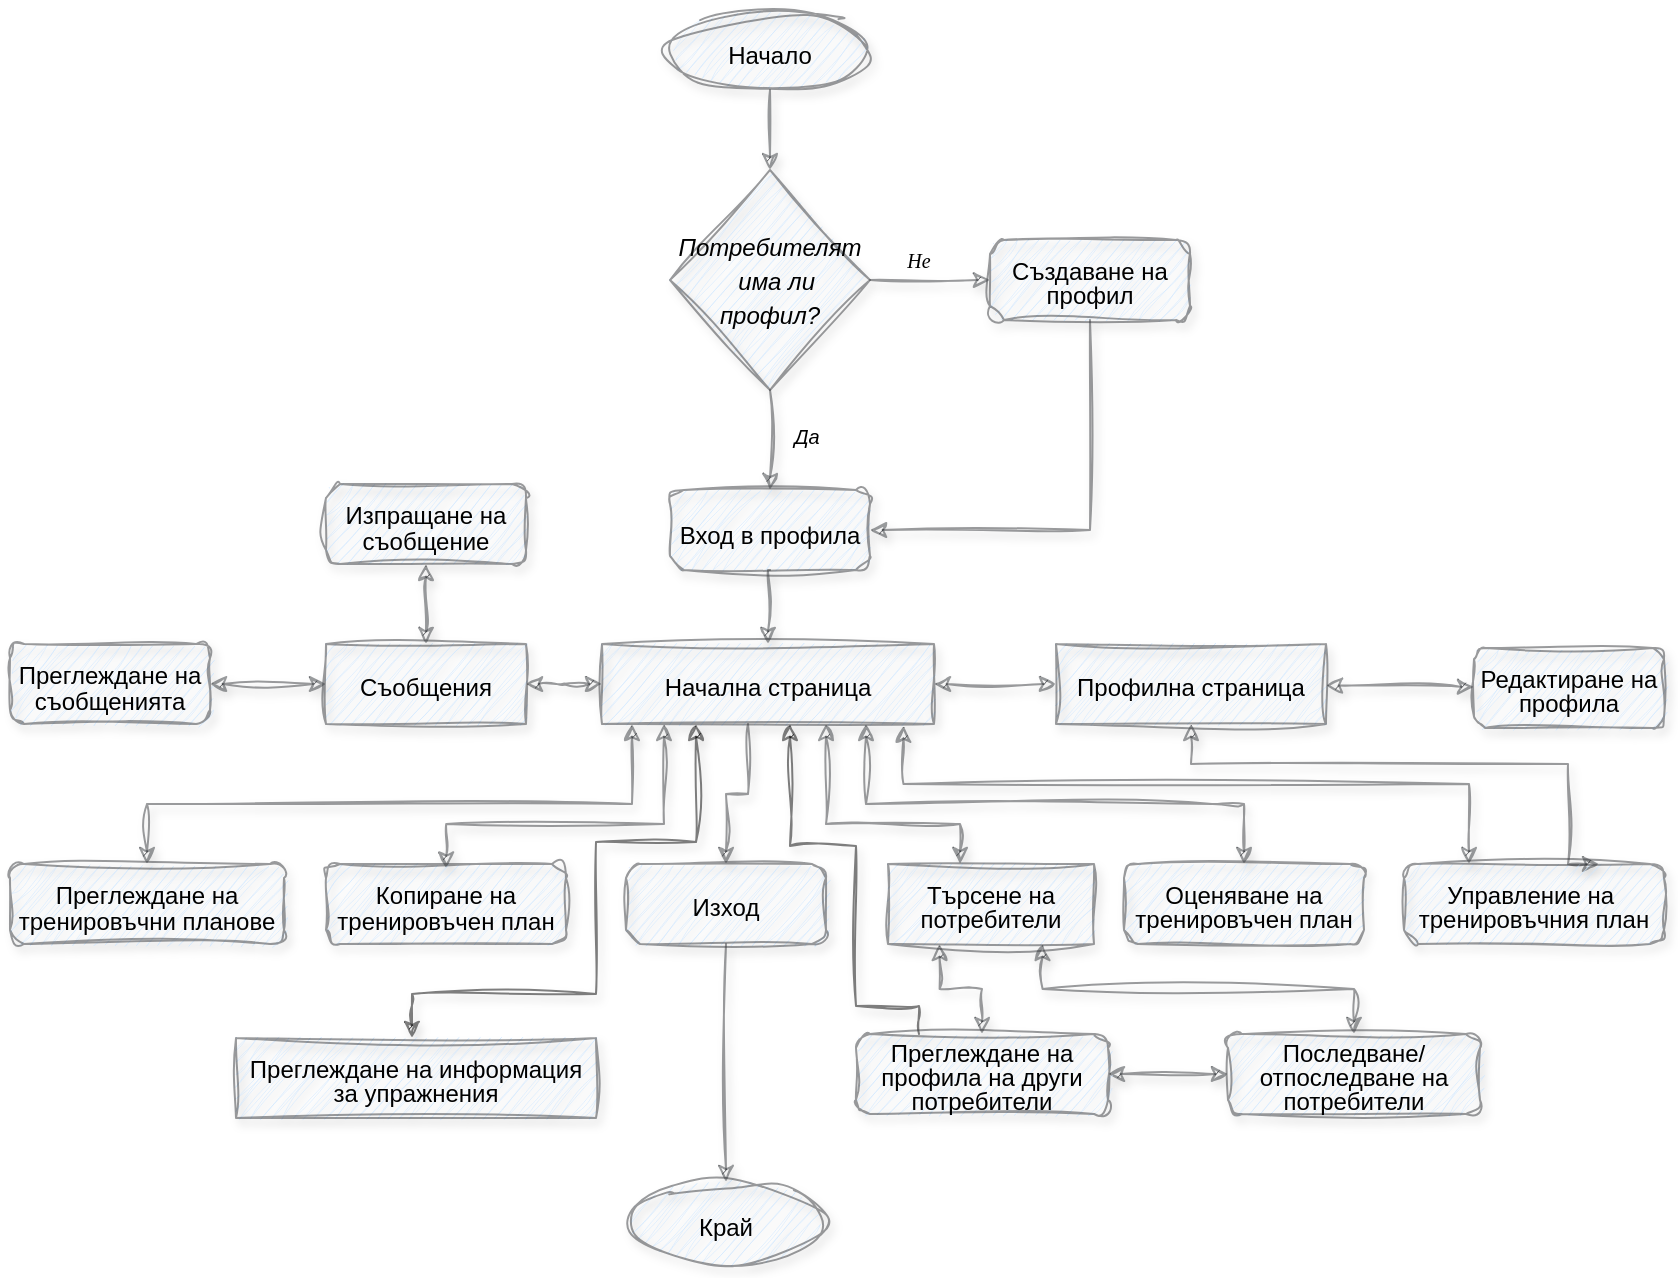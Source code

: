 <mxfile version="21.5.0" type="github">
  <diagram id="C5RBs43oDa-KdzZeNtuy" name="Page-1">
    <mxGraphModel dx="1000" dy="498" grid="0" gridSize="10" guides="1" tooltips="1" connect="1" arrows="1" fold="1" page="1" pageScale="1" pageWidth="827" pageHeight="1169" math="0" shadow="0">
      <root>
        <mxCell id="WIyWlLk6GJQsqaUBKTNV-0" />
        <mxCell id="WIyWlLk6GJQsqaUBKTNV-1" parent="WIyWlLk6GJQsqaUBKTNV-0" />
        <mxCell id="3TFM3hJCEPJsRZKhH2WV-3" value="" style="edgeStyle=orthogonalEdgeStyle;rounded=0;hachureGap=4;orthogonalLoop=1;jettySize=auto;html=1;fontFamily=Architects Daughter;fontSource=https%3A%2F%2Ffonts.googleapis.com%2Fcss%3Ffamily%3DArchitects%2BDaughter;fontSize=16;exitX=0.5;exitY=1;exitDx=0;exitDy=0;exitPerimeter=0;shadow=1;sketch=1;curveFitting=1;jiggle=2;strokeWidth=1;opacity=50;fillColor=#cce5ff;strokeColor=#36393d;" parent="WIyWlLk6GJQsqaUBKTNV-1" source="3TFM3hJCEPJsRZKhH2WV-5" target="3TFM3hJCEPJsRZKhH2WV-2" edge="1">
          <mxGeometry relative="1" as="geometry">
            <mxPoint x="387" y="101" as="sourcePoint" />
          </mxGeometry>
        </mxCell>
        <mxCell id="3TFM3hJCEPJsRZKhH2WV-7" style="edgeStyle=orthogonalEdgeStyle;rounded=0;hachureGap=4;orthogonalLoop=1;jettySize=auto;html=1;exitX=1;exitY=0.5;exitDx=0;exitDy=0;fontFamily=Architects Daughter;fontSource=https%3A%2F%2Ffonts.googleapis.com%2Fcss%3Ffamily%3DArchitects%2BDaughter;fontSize=16;shadow=1;sketch=1;curveFitting=1;jiggle=2;strokeWidth=1;opacity=50;fillColor=#cce5ff;strokeColor=#36393d;" parent="WIyWlLk6GJQsqaUBKTNV-1" source="3TFM3hJCEPJsRZKhH2WV-2" target="3TFM3hJCEPJsRZKhH2WV-4" edge="1">
          <mxGeometry relative="1" as="geometry" />
        </mxCell>
        <mxCell id="3TFM3hJCEPJsRZKhH2WV-9" style="edgeStyle=orthogonalEdgeStyle;rounded=0;hachureGap=4;orthogonalLoop=1;jettySize=auto;html=1;entryX=0.5;entryY=0;entryDx=0;entryDy=0;fontFamily=Architects Daughter;fontSource=https%3A%2F%2Ffonts.googleapis.com%2Fcss%3Ffamily%3DArchitects%2BDaughter;fontSize=16;shadow=1;sketch=1;curveFitting=1;jiggle=2;strokeWidth=1;opacity=50;fillColor=#cce5ff;strokeColor=#36393d;" parent="WIyWlLk6GJQsqaUBKTNV-1" source="3TFM3hJCEPJsRZKhH2WV-2" target="3TFM3hJCEPJsRZKhH2WV-8" edge="1">
          <mxGeometry relative="1" as="geometry" />
        </mxCell>
        <mxCell id="3TFM3hJCEPJsRZKhH2WV-2" value="&lt;p style=&quot;line-height: 75%;&quot;&gt;&lt;span style=&quot;font-size: 12px; font-family: Helvetica; background-color: initial;&quot;&gt;&lt;i&gt;&amp;nbsp;Потребителят&amp;nbsp; &amp;nbsp; има ли профил?&lt;/i&gt;&lt;/span&gt;&lt;br&gt;&lt;/p&gt;" style="rhombus;whiteSpace=wrap;html=1;hachureGap=4;fontFamily=Architects Daughter;fontSource=https%3A%2F%2Ffonts.googleapis.com%2Fcss%3Ffamily%3DArchitects%2BDaughter;fontSize=20;align=center;strokeWidth=1;shadow=1;sketch=1;curveFitting=1;jiggle=2;opacity=50;fillColor=#cce5ff;strokeColor=#36393d;" parent="WIyWlLk6GJQsqaUBKTNV-1" vertex="1">
          <mxGeometry x="337" y="131" width="100" height="110" as="geometry" />
        </mxCell>
        <mxCell id="3TFM3hJCEPJsRZKhH2WV-4" value="&lt;p style=&quot;line-height: 50%;&quot;&gt;&lt;font face=&quot;Helvetica&quot; style=&quot;font-size: 12px;&quot;&gt;Създаване на профил&lt;/font&gt;&lt;/p&gt;" style="rounded=1;whiteSpace=wrap;html=1;absoluteArcSize=1;arcSize=14;strokeWidth=1;hachureGap=4;fontFamily=Architects Daughter;fontSource=https%3A%2F%2Ffonts.googleapis.com%2Fcss%3Ffamily%3DArchitects%2BDaughter;fontSize=20;shadow=1;sketch=1;curveFitting=1;jiggle=2;opacity=50;fillColor=#cce5ff;strokeColor=#36393d;" parent="WIyWlLk6GJQsqaUBKTNV-1" vertex="1">
          <mxGeometry x="497" y="166" width="100" height="40" as="geometry" />
        </mxCell>
        <mxCell id="3TFM3hJCEPJsRZKhH2WV-5" value="&lt;font face=&quot;Helvetica&quot; style=&quot;font-size: 12px;&quot;&gt;Начало&lt;/font&gt;" style="strokeWidth=1;html=1;shape=mxgraph.flowchart.start_1;whiteSpace=wrap;hachureGap=4;fontFamily=Architects Daughter;fontSource=https%3A%2F%2Ffonts.googleapis.com%2Fcss%3Ffamily%3DArchitects%2BDaughter;fontSize=20;shadow=1;sketch=1;curveFitting=1;jiggle=2;opacity=50;fillColor=#cce5ff;strokeColor=#36393d;" parent="WIyWlLk6GJQsqaUBKTNV-1" vertex="1">
          <mxGeometry x="337" y="51" width="100" height="40" as="geometry" />
        </mxCell>
        <mxCell id="3TFM3hJCEPJsRZKhH2WV-6" value="&lt;font face=&quot;Helvetica&quot; style=&quot;font-size: 12px;&quot;&gt;Край&lt;/font&gt;" style="strokeWidth=1;html=1;shape=mxgraph.flowchart.start_1;whiteSpace=wrap;hachureGap=4;fontFamily=Architects Daughter;fontSource=https%3A%2F%2Ffonts.googleapis.com%2Fcss%3Ffamily%3DArchitects%2BDaughter;fontSize=20;shadow=1;sketch=1;curveFitting=1;jiggle=2;opacity=50;fillColor=#cce5ff;strokeColor=#36393d;" parent="WIyWlLk6GJQsqaUBKTNV-1" vertex="1">
          <mxGeometry x="315" y="637" width="100" height="40" as="geometry" />
        </mxCell>
        <mxCell id="3TFM3hJCEPJsRZKhH2WV-17" value="" style="rounded=0;hachureGap=4;orthogonalLoop=1;jettySize=auto;html=1;fontFamily=Architects Daughter;fontSource=https%3A%2F%2Ffonts.googleapis.com%2Fcss%3Ffamily%3DArchitects%2BDaughter;fontSize=16;exitX=0.5;exitY=1;exitDx=0;exitDy=0;entryX=0.5;entryY=0;entryDx=0;entryDy=0;edgeStyle=orthogonalEdgeStyle;shadow=1;sketch=1;curveFitting=1;jiggle=2;strokeWidth=1;opacity=50;fillColor=#cce5ff;strokeColor=#36393d;" parent="WIyWlLk6GJQsqaUBKTNV-1" source="3TFM3hJCEPJsRZKhH2WV-8" target="3TFM3hJCEPJsRZKhH2WV-14" edge="1">
          <mxGeometry relative="1" as="geometry">
            <mxPoint x="378" y="328" as="sourcePoint" />
          </mxGeometry>
        </mxCell>
        <mxCell id="3TFM3hJCEPJsRZKhH2WV-8" value="&lt;font style=&quot;font-size: 12px;&quot; face=&quot;Helvetica&quot;&gt;Вход в профила&lt;/font&gt;" style="rounded=1;whiteSpace=wrap;html=1;absoluteArcSize=1;arcSize=14;strokeWidth=1;hachureGap=4;fontFamily=Architects Daughter;fontSource=https%3A%2F%2Ffonts.googleapis.com%2Fcss%3Ffamily%3DArchitects%2BDaughter;fontSize=20;shadow=1;sketch=1;curveFitting=1;jiggle=2;opacity=50;fillColor=#cce5ff;strokeColor=#36393d;" parent="WIyWlLk6GJQsqaUBKTNV-1" vertex="1">
          <mxGeometry x="337" y="291" width="100" height="40" as="geometry" />
        </mxCell>
        <mxCell id="3TFM3hJCEPJsRZKhH2WV-11" value="&lt;p style=&quot;line-height: 60%;&quot;&gt;&lt;font style=&quot;font-size: 10px;&quot; face=&quot;Verdana&quot;&gt;&lt;i&gt;Не&lt;/i&gt;&lt;/font&gt;&lt;/p&gt;" style="text;html=1;align=center;verticalAlign=middle;resizable=0;points=[];autosize=1;strokeColor=#36393d;fillColor=#cce5ff;fontSize=20;fontFamily=Architects Daughter;shadow=1;sketch=1;curveFitting=1;jiggle=2;strokeWidth=1;opacity=0;" parent="WIyWlLk6GJQsqaUBKTNV-1" vertex="1">
          <mxGeometry x="441" y="140" width="40" height="70" as="geometry" />
        </mxCell>
        <mxCell id="3TFM3hJCEPJsRZKhH2WV-33" value="" style="rounded=0;hachureGap=4;orthogonalLoop=1;jettySize=auto;html=1;fontFamily=Architects Daughter;fontSource=https%3A%2F%2Ffonts.googleapis.com%2Fcss%3Ffamily%3DArchitects%2BDaughter;fontSize=16;shadow=1;sketch=1;curveFitting=1;jiggle=2;strokeWidth=1;opacity=50;fillColor=#cce5ff;strokeColor=#36393d;edgeStyle=orthogonalEdgeStyle;" parent="WIyWlLk6GJQsqaUBKTNV-1" source="3TFM3hJCEPJsRZKhH2WV-14" target="3TFM3hJCEPJsRZKhH2WV-31" edge="1">
          <mxGeometry relative="1" as="geometry">
            <mxPoint x="379" y="422" as="sourcePoint" />
            <mxPoint x="363.0" y="485" as="targetPoint" />
            <Array as="points">
              <mxPoint x="376" y="443" />
              <mxPoint x="365" y="443" />
            </Array>
          </mxGeometry>
        </mxCell>
        <mxCell id="3TFM3hJCEPJsRZKhH2WV-34" value="" style="rounded=0;hachureGap=4;orthogonalLoop=1;jettySize=auto;html=1;fontFamily=Architects Daughter;fontSource=https%3A%2F%2Ffonts.googleapis.com%2Fcss%3Ffamily%3DArchitects%2BDaughter;fontSize=16;exitX=1;exitY=0.5;exitDx=0;exitDy=0;startArrow=classic;startFill=1;targetPerimeterSpacing=0;shadow=1;sketch=1;curveFitting=1;jiggle=2;strokeWidth=1;opacity=50;fillColor=#cce5ff;strokeColor=#36393d;" parent="WIyWlLk6GJQsqaUBKTNV-1" source="3TFM3hJCEPJsRZKhH2WV-14" target="3TFM3hJCEPJsRZKhH2WV-30" edge="1">
          <mxGeometry relative="1" as="geometry" />
        </mxCell>
        <mxCell id="3TFM3hJCEPJsRZKhH2WV-69" style="edgeStyle=orthogonalEdgeStyle;shape=connector;rounded=0;hachureGap=4;orthogonalLoop=1;jettySize=auto;html=1;labelBackgroundColor=default;strokeColor=#36393d;fontFamily=Architects Daughter;fontSource=https%3A%2F%2Ffonts.googleapis.com%2Fcss%3Ffamily%3DArchitects%2BDaughter;fontSize=20;fontColor=default;endArrow=classic;startArrow=classic;startFill=1;entryX=0.501;entryY=0.056;entryDx=0;entryDy=0;shadow=1;sketch=1;curveFitting=1;jiggle=2;strokeWidth=1;opacity=50;fillColor=#cce5ff;entryPerimeter=0;" parent="WIyWlLk6GJQsqaUBKTNV-1" source="3TFM3hJCEPJsRZKhH2WV-14" target="3TFM3hJCEPJsRZKhH2WV-60" edge="1">
          <mxGeometry relative="1" as="geometry">
            <mxPoint x="295" y="498" as="targetPoint" />
            <Array as="points">
              <mxPoint x="334" y="458" />
              <mxPoint x="225" y="458" />
            </Array>
          </mxGeometry>
        </mxCell>
        <mxCell id="3TFM3hJCEPJsRZKhH2WV-70" style="edgeStyle=orthogonalEdgeStyle;shape=connector;rounded=0;hachureGap=4;orthogonalLoop=1;jettySize=auto;html=1;labelBackgroundColor=default;strokeColor=#36393d;fontFamily=Architects Daughter;fontSource=https%3A%2F%2Ffonts.googleapis.com%2Fcss%3Ffamily%3DArchitects%2BDaughter;fontSize=20;fontColor=default;endArrow=classic;startArrow=classic;startFill=1;entryX=0.5;entryY=0;entryDx=0;entryDy=0;shadow=1;sketch=1;curveFitting=1;jiggle=2;strokeWidth=1;opacity=50;fillColor=#cce5ff;" parent="WIyWlLk6GJQsqaUBKTNV-1" source="3TFM3hJCEPJsRZKhH2WV-14" target="3TFM3hJCEPJsRZKhH2WV-59" edge="1">
          <mxGeometry relative="1" as="geometry">
            <Array as="points">
              <mxPoint x="318" y="448" />
              <mxPoint x="76" y="448" />
            </Array>
          </mxGeometry>
        </mxCell>
        <mxCell id="3TFM3hJCEPJsRZKhH2WV-84" style="edgeStyle=elbowEdgeStyle;shape=connector;rounded=0;hachureGap=4;orthogonalLoop=1;jettySize=auto;html=1;exitX=0.908;exitY=1.022;exitDx=0;exitDy=0;labelBackgroundColor=default;strokeColor=#36393d;fontFamily=Architects Daughter;fontSource=https%3A%2F%2Ffonts.googleapis.com%2Fcss%3Ffamily%3DArchitects%2BDaughter;fontSize=20;fontColor=default;endArrow=classic;startArrow=classic;startFill=1;elbow=vertical;entryX=0.25;entryY=0;entryDx=0;entryDy=0;exitPerimeter=0;shadow=1;sketch=1;curveFitting=1;jiggle=2;strokeWidth=1;opacity=50;fillColor=#cce5ff;" parent="WIyWlLk6GJQsqaUBKTNV-1" source="3TFM3hJCEPJsRZKhH2WV-14" target="3TFM3hJCEPJsRZKhH2WV-37" edge="1">
          <mxGeometry relative="1" as="geometry">
            <mxPoint x="718" y="458" as="targetPoint" />
            <Array as="points">
              <mxPoint x="598" y="438" />
            </Array>
          </mxGeometry>
        </mxCell>
        <mxCell id="3TFM3hJCEPJsRZKhH2WV-14" value="&lt;p style=&quot;line-height: 50%;&quot;&gt;&lt;font style=&quot;font-size: 12px;&quot; face=&quot;Helvetica&quot;&gt;Начална страница&lt;/font&gt;&lt;/p&gt;" style="rounded=0;whiteSpace=wrap;html=1;absoluteArcSize=1;arcSize=14;strokeWidth=1;hachureGap=4;fontFamily=Architects Daughter;fontSource=https%3A%2F%2Ffonts.googleapis.com%2Fcss%3Ffamily%3DArchitects%2BDaughter;fontSize=20;shadow=1;sketch=1;curveFitting=1;jiggle=2;opacity=50;fillColor=#cce5ff;strokeColor=#36393d;" parent="WIyWlLk6GJQsqaUBKTNV-1" vertex="1">
          <mxGeometry x="303" y="368" width="166" height="40" as="geometry" />
        </mxCell>
        <mxCell id="3TFM3hJCEPJsRZKhH2WV-23" value="&lt;font style=&quot;font-size: 10px;&quot; face=&quot;Helvetica&quot;&gt;&lt;i&gt;Да&lt;/i&gt;&lt;/font&gt;" style="text;html=1;align=center;verticalAlign=middle;resizable=0;points=[];autosize=1;strokeColor=#36393d;fillColor=#cce5ff;fontSize=20;fontFamily=Architects Daughter;shadow=1;sketch=1;curveFitting=1;jiggle=2;strokeWidth=1;opacity=0;" parent="WIyWlLk6GJQsqaUBKTNV-1" vertex="1">
          <mxGeometry x="385" y="241" width="40" height="40" as="geometry" />
        </mxCell>
        <mxCell id="3TFM3hJCEPJsRZKhH2WV-25" value="" style="edgeStyle=orthogonalEdgeStyle;rounded=0;hachureGap=4;orthogonalLoop=1;jettySize=auto;html=1;fontFamily=Architects Daughter;fontSource=https%3A%2F%2Ffonts.googleapis.com%2Fcss%3Ffamily%3DArchitects%2BDaughter;fontSize=16;exitX=0.5;exitY=1;exitDx=0;exitDy=0;entryX=1;entryY=0.5;entryDx=0;entryDy=0;shadow=1;sketch=1;curveFitting=1;jiggle=2;strokeWidth=1;opacity=50;fillColor=#cce5ff;strokeColor=#36393d;" parent="WIyWlLk6GJQsqaUBKTNV-1" source="3TFM3hJCEPJsRZKhH2WV-4" target="3TFM3hJCEPJsRZKhH2WV-8" edge="1">
          <mxGeometry relative="1" as="geometry">
            <mxPoint x="553" y="206" as="sourcePoint" />
            <mxPoint x="553" y="261" as="targetPoint" />
          </mxGeometry>
        </mxCell>
        <mxCell id="3TFM3hJCEPJsRZKhH2WV-80" value="" style="edgeStyle=orthogonalEdgeStyle;shape=connector;rounded=0;hachureGap=4;orthogonalLoop=1;jettySize=auto;html=1;labelBackgroundColor=default;strokeColor=#36393d;fontFamily=Architects Daughter;fontSource=https%3A%2F%2Ffonts.googleapis.com%2Fcss%3Ffamily%3DArchitects%2BDaughter;fontSize=20;fontColor=default;endArrow=classic;startArrow=classic;startFill=1;entryX=0.75;entryY=0;entryDx=0;entryDy=0;shadow=1;sketch=1;curveFitting=1;jiggle=2;strokeWidth=1;opacity=50;fillColor=#cce5ff;" parent="WIyWlLk6GJQsqaUBKTNV-1" source="3TFM3hJCEPJsRZKhH2WV-30" target="3TFM3hJCEPJsRZKhH2WV-37" edge="1">
          <mxGeometry relative="1" as="geometry">
            <Array as="points">
              <mxPoint x="598" y="428" />
              <mxPoint x="786" y="428" />
            </Array>
          </mxGeometry>
        </mxCell>
        <mxCell id="3TFM3hJCEPJsRZKhH2WV-30" value="&lt;p style=&quot;line-height: 50%;&quot;&gt;&lt;font style=&quot;font-size: 12px;&quot; face=&quot;Helvetica&quot;&gt;Профилна страница&lt;/font&gt;&lt;/p&gt;" style="rounded=0;whiteSpace=wrap;html=1;absoluteArcSize=1;arcSize=14;strokeWidth=1;hachureGap=4;fontFamily=Architects Daughter;fontSource=https%3A%2F%2Ffonts.googleapis.com%2Fcss%3Ffamily%3DArchitects%2BDaughter;fontSize=20;shadow=1;sketch=1;curveFitting=1;jiggle=2;opacity=50;fillColor=#cce5ff;strokeColor=#36393d;" parent="WIyWlLk6GJQsqaUBKTNV-1" vertex="1">
          <mxGeometry x="530" y="368" width="135" height="40" as="geometry" />
        </mxCell>
        <mxCell id="3TFM3hJCEPJsRZKhH2WV-32" value="" style="edgeStyle=orthogonalEdgeStyle;rounded=0;hachureGap=4;orthogonalLoop=1;jettySize=auto;html=1;fontFamily=Architects Daughter;fontSource=https%3A%2F%2Ffonts.googleapis.com%2Fcss%3Ffamily%3DArchitects%2BDaughter;fontSize=16;shadow=1;sketch=1;curveFitting=1;jiggle=2;strokeWidth=1;opacity=50;fillColor=#cce5ff;strokeColor=#36393d;" parent="WIyWlLk6GJQsqaUBKTNV-1" source="3TFM3hJCEPJsRZKhH2WV-31" target="3TFM3hJCEPJsRZKhH2WV-6" edge="1">
          <mxGeometry relative="1" as="geometry" />
        </mxCell>
        <mxCell id="3TFM3hJCEPJsRZKhH2WV-31" value="&lt;p style=&quot;line-height: 50%;&quot;&gt;&lt;font style=&quot;font-size: 12px;&quot; face=&quot;Helvetica&quot;&gt;Изход&lt;/font&gt;&lt;/p&gt;" style="rounded=1;whiteSpace=wrap;html=1;absoluteArcSize=1;arcSize=14;strokeWidth=1;hachureGap=4;fontFamily=Architects Daughter;fontSource=https%3A%2F%2Ffonts.googleapis.com%2Fcss%3Ffamily%3DArchitects%2BDaughter;fontSize=20;shadow=1;sketch=1;curveFitting=1;jiggle=2;opacity=50;fillColor=#cce5ff;strokeColor=#36393d;" parent="WIyWlLk6GJQsqaUBKTNV-1" vertex="1">
          <mxGeometry x="315" y="478" width="100" height="40" as="geometry" />
        </mxCell>
        <mxCell id="3TFM3hJCEPJsRZKhH2WV-73" value="" style="edgeStyle=orthogonalEdgeStyle;shape=connector;rounded=0;hachureGap=4;orthogonalLoop=1;jettySize=auto;html=1;labelBackgroundColor=default;strokeColor=#36393d;fontFamily=Architects Daughter;fontSource=https%3A%2F%2Ffonts.googleapis.com%2Fcss%3Ffamily%3DArchitects%2BDaughter;fontSize=20;fontColor=default;endArrow=classic;startArrow=classic;startFill=1;shadow=1;sketch=1;curveFitting=1;jiggle=2;strokeWidth=1;opacity=50;fillColor=#cce5ff;" parent="WIyWlLk6GJQsqaUBKTNV-1" source="3TFM3hJCEPJsRZKhH2WV-35" target="3TFM3hJCEPJsRZKhH2WV-14" edge="1">
          <mxGeometry relative="1" as="geometry" />
        </mxCell>
        <mxCell id="3TFM3hJCEPJsRZKhH2WV-35" value="&lt;p style=&quot;line-height: 50%;&quot;&gt;&lt;font face=&quot;Helvetica&quot;&gt;&lt;span style=&quot;font-size: 12px;&quot;&gt;Съобщения&lt;/span&gt;&lt;/font&gt;&lt;/p&gt;" style="rounded=0;whiteSpace=wrap;html=1;absoluteArcSize=1;arcSize=14;strokeWidth=1;hachureGap=4;fontFamily=Architects Daughter;fontSource=https%3A%2F%2Ffonts.googleapis.com%2Fcss%3Ffamily%3DArchitects%2BDaughter;fontSize=20;shadow=1;sketch=1;curveFitting=1;jiggle=2;opacity=50;fillColor=#cce5ff;strokeColor=#36393d;" parent="WIyWlLk6GJQsqaUBKTNV-1" vertex="1">
          <mxGeometry x="165" y="368" width="100" height="40" as="geometry" />
        </mxCell>
        <mxCell id="3TFM3hJCEPJsRZKhH2WV-37" value="&lt;p style=&quot;line-height: 50%;&quot;&gt;&lt;font style=&quot;font-size: 12px;&quot; face=&quot;Helvetica&quot;&gt;Управление на&amp;nbsp; тренировъчния план&lt;/font&gt;&lt;/p&gt;" style="rounded=1;whiteSpace=wrap;html=1;absoluteArcSize=1;arcSize=14;strokeWidth=1;hachureGap=4;fontFamily=Architects Daughter;fontSource=https%3A%2F%2Ffonts.googleapis.com%2Fcss%3Ffamily%3DArchitects%2BDaughter;fontSize=20;shadow=1;sketch=1;curveFitting=1;jiggle=2;opacity=50;fillColor=#cce5ff;strokeColor=#36393d;" parent="WIyWlLk6GJQsqaUBKTNV-1" vertex="1">
          <mxGeometry x="704" y="478" width="130" height="40" as="geometry" />
        </mxCell>
        <mxCell id="3TFM3hJCEPJsRZKhH2WV-67" value="" style="shape=connector;rounded=0;hachureGap=4;orthogonalLoop=1;jettySize=auto;html=1;labelBackgroundColor=default;strokeColor=#36393d;fontFamily=Architects Daughter;fontSource=https%3A%2F%2Ffonts.googleapis.com%2Fcss%3Ffamily%3DArchitects%2BDaughter;fontSize=20;fontColor=default;endArrow=classic;startArrow=classic;startFill=1;shadow=1;sketch=1;curveFitting=1;jiggle=2;strokeWidth=1;opacity=50;fillColor=#cce5ff;" parent="WIyWlLk6GJQsqaUBKTNV-1" source="3TFM3hJCEPJsRZKhH2WV-40" target="3TFM3hJCEPJsRZKhH2WV-30" edge="1">
          <mxGeometry relative="1" as="geometry" />
        </mxCell>
        <mxCell id="3TFM3hJCEPJsRZKhH2WV-40" value="&lt;p style=&quot;line-height: 50%;&quot;&gt;&lt;font style=&quot;font-size: 12px;&quot; face=&quot;Helvetica&quot;&gt;Редактиране на профила&lt;/font&gt;&lt;/p&gt;" style="whiteSpace=wrap;html=1;fontSize=20;fontFamily=Architects Daughter;rounded=1;arcSize=14;strokeWidth=1;hachureGap=4;fontSource=https%3A%2F%2Ffonts.googleapis.com%2Fcss%3Ffamily%3DArchitects%2BDaughter;shadow=1;sketch=1;curveFitting=1;jiggle=2;opacity=50;fillColor=#cce5ff;strokeColor=#36393d;" parent="WIyWlLk6GJQsqaUBKTNV-1" vertex="1">
          <mxGeometry x="739" y="370" width="95" height="40" as="geometry" />
        </mxCell>
        <mxCell id="3TFM3hJCEPJsRZKhH2WV-74" value="" style="edgeStyle=orthogonalEdgeStyle;shape=connector;rounded=0;hachureGap=4;orthogonalLoop=1;jettySize=auto;html=1;labelBackgroundColor=default;strokeColor=#36393d;fontFamily=Architects Daughter;fontSource=https%3A%2F%2Ffonts.googleapis.com%2Fcss%3Ffamily%3DArchitects%2BDaughter;fontSize=20;fontColor=default;endArrow=classic;startArrow=classic;startFill=1;shadow=1;sketch=1;curveFitting=1;jiggle=2;strokeWidth=1;opacity=50;fillColor=#cce5ff;" parent="WIyWlLk6GJQsqaUBKTNV-1" source="3TFM3hJCEPJsRZKhH2WV-49" target="3TFM3hJCEPJsRZKhH2WV-35" edge="1">
          <mxGeometry relative="1" as="geometry" />
        </mxCell>
        <mxCell id="3TFM3hJCEPJsRZKhH2WV-49" value="&lt;p style=&quot;line-height: 50%;&quot;&gt;&lt;font face=&quot;Helvetica&quot;&gt;&lt;span style=&quot;font-size: 12px;&quot;&gt;Преглеждане на съобщенията&lt;/span&gt;&lt;/font&gt;&lt;/p&gt;" style="rounded=1;whiteSpace=wrap;html=1;absoluteArcSize=1;arcSize=14;strokeWidth=1;hachureGap=4;fontFamily=Architects Daughter;fontSource=https%3A%2F%2Ffonts.googleapis.com%2Fcss%3Ffamily%3DArchitects%2BDaughter;fontSize=20;shadow=1;sketch=1;curveFitting=1;jiggle=2;opacity=50;fillColor=#cce5ff;strokeColor=#36393d;" parent="WIyWlLk6GJQsqaUBKTNV-1" vertex="1">
          <mxGeometry x="7" y="368" width="100" height="40" as="geometry" />
        </mxCell>
        <mxCell id="3TFM3hJCEPJsRZKhH2WV-78" value="" style="edgeStyle=orthogonalEdgeStyle;shape=connector;rounded=0;hachureGap=4;orthogonalLoop=1;jettySize=auto;html=1;labelBackgroundColor=default;strokeColor=#36393d;fontFamily=Architects Daughter;fontSource=https%3A%2F%2Ffonts.googleapis.com%2Fcss%3Ffamily%3DArchitects%2BDaughter;fontSize=20;fontColor=default;endArrow=classic;startArrow=classic;startFill=1;shadow=1;sketch=1;curveFitting=1;jiggle=2;strokeWidth=1;opacity=50;fillColor=#cce5ff;" parent="WIyWlLk6GJQsqaUBKTNV-1" source="3TFM3hJCEPJsRZKhH2WV-50" target="3TFM3hJCEPJsRZKhH2WV-35" edge="1">
          <mxGeometry relative="1" as="geometry" />
        </mxCell>
        <mxCell id="3TFM3hJCEPJsRZKhH2WV-50" value="&lt;p style=&quot;line-height: 50%;&quot;&gt;&lt;font face=&quot;Helvetica&quot;&gt;&lt;span style=&quot;font-size: 12px;&quot;&gt;Изпращане на съобщение&lt;/span&gt;&lt;/font&gt;&lt;/p&gt;" style="rounded=1;whiteSpace=wrap;html=1;absoluteArcSize=1;arcSize=14;strokeWidth=1;hachureGap=4;fontFamily=Architects Daughter;fontSource=https%3A%2F%2Ffonts.googleapis.com%2Fcss%3Ffamily%3DArchitects%2BDaughter;fontSize=20;shadow=1;sketch=1;curveFitting=1;jiggle=2;opacity=50;fillColor=#cce5ff;strokeColor=#36393d;" parent="WIyWlLk6GJQsqaUBKTNV-1" vertex="1">
          <mxGeometry x="165" y="288" width="100" height="40" as="geometry" />
        </mxCell>
        <mxCell id="3TFM3hJCEPJsRZKhH2WV-59" value="&lt;p style=&quot;line-height: 50%;&quot;&gt;&lt;font face=&quot;Helvetica&quot;&gt;&lt;span style=&quot;font-size: 12px;&quot;&gt;Преглеждане на тренировъчни планове&lt;/span&gt;&lt;/font&gt;&lt;/p&gt;" style="rounded=1;whiteSpace=wrap;html=1;absoluteArcSize=1;arcSize=14;strokeWidth=1;hachureGap=4;fontFamily=Architects Daughter;fontSource=https%3A%2F%2Ffonts.googleapis.com%2Fcss%3Ffamily%3DArchitects%2BDaughter;fontSize=20;shadow=1;sketch=1;curveFitting=1;jiggle=2;opacity=50;fillColor=#cce5ff;strokeColor=#36393d;" parent="WIyWlLk6GJQsqaUBKTNV-1" vertex="1">
          <mxGeometry x="7" y="478" width="137" height="40" as="geometry" />
        </mxCell>
        <mxCell id="3TFM3hJCEPJsRZKhH2WV-60" value="&lt;p style=&quot;line-height: 50%;&quot;&gt;&lt;font face=&quot;Helvetica&quot;&gt;&lt;span style=&quot;font-size: 12px;&quot;&gt;Копиране на тренировъчен план&lt;/span&gt;&lt;/font&gt;&lt;/p&gt;" style="rounded=1;whiteSpace=wrap;html=1;absoluteArcSize=1;arcSize=14;strokeWidth=1;hachureGap=4;fontFamily=Architects Daughter;fontSource=https%3A%2F%2Ffonts.googleapis.com%2Fcss%3Ffamily%3DArchitects%2BDaughter;fontSize=20;shadow=1;sketch=1;curveFitting=1;jiggle=2;opacity=50;fillColor=#cce5ff;strokeColor=#36393d;" parent="WIyWlLk6GJQsqaUBKTNV-1" vertex="1">
          <mxGeometry x="165" y="478" width="120" height="40" as="geometry" />
        </mxCell>
        <mxCell id="3TFM3hJCEPJsRZKhH2WV-83" style="shape=connector;rounded=0;hachureGap=4;orthogonalLoop=1;jettySize=auto;html=1;labelBackgroundColor=default;strokeColor=#36393d;fontFamily=Architects Daughter;fontSource=https%3A%2F%2Ffonts.googleapis.com%2Fcss%3Ffamily%3DArchitects%2BDaughter;fontSize=20;fontColor=default;endArrow=classic;startArrow=classic;startFill=1;edgeStyle=orthogonalEdgeStyle;shadow=1;sketch=1;curveFitting=1;jiggle=2;strokeWidth=1;opacity=50;fillColor=#cce5ff;" parent="WIyWlLk6GJQsqaUBKTNV-1" source="3TFM3hJCEPJsRZKhH2WV-81" target="3TFM3hJCEPJsRZKhH2WV-14" edge="1">
          <mxGeometry relative="1" as="geometry">
            <mxPoint x="403" y="408" as="targetPoint" />
            <Array as="points">
              <mxPoint x="482" y="458" />
              <mxPoint x="415" y="458" />
            </Array>
          </mxGeometry>
        </mxCell>
        <mxCell id="3TFM3hJCEPJsRZKhH2WV-88" style="edgeStyle=orthogonalEdgeStyle;shape=connector;rounded=0;hachureGap=4;orthogonalLoop=1;jettySize=auto;html=1;labelBackgroundColor=default;strokeColor=#36393d;fontFamily=Architects Daughter;fontSource=https%3A%2F%2Ffonts.googleapis.com%2Fcss%3Ffamily%3DArchitects%2BDaughter;fontSize=20;fontColor=default;endArrow=classic;entryX=0.5;entryY=0;entryDx=0;entryDy=0;exitX=0.25;exitY=1;exitDx=0;exitDy=0;startArrow=classic;startFill=1;shadow=1;sketch=1;curveFitting=1;jiggle=2;strokeWidth=1;opacity=50;fillColor=#cce5ff;" parent="WIyWlLk6GJQsqaUBKTNV-1" source="3TFM3hJCEPJsRZKhH2WV-81" target="3TFM3hJCEPJsRZKhH2WV-87" edge="1">
          <mxGeometry relative="1" as="geometry">
            <mxPoint x="493" y="538" as="targetPoint" />
          </mxGeometry>
        </mxCell>
        <mxCell id="3TFM3hJCEPJsRZKhH2WV-89" style="edgeStyle=orthogonalEdgeStyle;shape=connector;rounded=0;hachureGap=4;orthogonalLoop=1;jettySize=auto;html=1;exitX=0.75;exitY=1;exitDx=0;exitDy=0;entryX=0.5;entryY=0;entryDx=0;entryDy=0;labelBackgroundColor=default;strokeColor=#36393d;fontFamily=Architects Daughter;fontSource=https%3A%2F%2Ffonts.googleapis.com%2Fcss%3Ffamily%3DArchitects%2BDaughter;fontSize=20;fontColor=default;endArrow=classic;startArrow=classic;startFill=1;shadow=1;sketch=1;curveFitting=1;jiggle=2;strokeWidth=1;opacity=50;fillColor=#cce5ff;" parent="WIyWlLk6GJQsqaUBKTNV-1" source="3TFM3hJCEPJsRZKhH2WV-81" target="3TFM3hJCEPJsRZKhH2WV-86" edge="1">
          <mxGeometry relative="1" as="geometry" />
        </mxCell>
        <mxCell id="3TFM3hJCEPJsRZKhH2WV-81" value="&lt;p style=&quot;line-height: 50%;&quot;&gt;&lt;font style=&quot;font-size: 12px;&quot; face=&quot;Helvetica&quot;&gt;Търсене на потребители&lt;/font&gt;&lt;/p&gt;" style="rounded=0;whiteSpace=wrap;html=1;absoluteArcSize=1;arcSize=14;strokeWidth=1;hachureGap=4;fontFamily=Architects Daughter;fontSource=https%3A%2F%2Ffonts.googleapis.com%2Fcss%3Ffamily%3DArchitects%2BDaughter;fontSize=20;shadow=1;sketch=1;curveFitting=1;jiggle=2;opacity=50;fillColor=#cce5ff;strokeColor=#36393d;" parent="WIyWlLk6GJQsqaUBKTNV-1" vertex="1">
          <mxGeometry x="446" y="478" width="103" height="40" as="geometry" />
        </mxCell>
        <mxCell id="3TFM3hJCEPJsRZKhH2WV-85" style="edgeStyle=orthogonalEdgeStyle;shape=connector;rounded=0;hachureGap=4;orthogonalLoop=1;jettySize=auto;html=1;exitX=0.5;exitY=0;exitDx=0;exitDy=0;labelBackgroundColor=default;strokeColor=#36393d;fontFamily=Architects Daughter;fontSource=https%3A%2F%2Ffonts.googleapis.com%2Fcss%3Ffamily%3DArchitects%2BDaughter;fontSize=20;fontColor=default;endArrow=classic;startArrow=classic;startFill=1;shadow=1;sketch=1;curveFitting=1;jiggle=2;strokeWidth=1;opacity=50;fillColor=#cce5ff;" parent="WIyWlLk6GJQsqaUBKTNV-1" source="3TFM3hJCEPJsRZKhH2WV-82" edge="1">
          <mxGeometry relative="1" as="geometry">
            <mxPoint x="435" y="408" as="targetPoint" />
            <Array as="points">
              <mxPoint x="608" y="448" />
              <mxPoint x="435" y="448" />
              <mxPoint x="435" y="408" />
            </Array>
          </mxGeometry>
        </mxCell>
        <mxCell id="3TFM3hJCEPJsRZKhH2WV-82" value="&lt;p style=&quot;line-height: 50%;&quot;&gt;&lt;font style=&quot;font-size: 12px;&quot; face=&quot;Helvetica&quot;&gt;Оценяване на тренировъчен план&lt;/font&gt;&lt;/p&gt;" style="rounded=1;whiteSpace=wrap;html=1;absoluteArcSize=1;arcSize=14;strokeWidth=1;hachureGap=4;fontFamily=Architects Daughter;fontSource=https%3A%2F%2Ffonts.googleapis.com%2Fcss%3Ffamily%3DArchitects%2BDaughter;fontSize=20;shadow=1;sketch=1;curveFitting=1;jiggle=2;opacity=50;fillColor=#cce5ff;strokeColor=#36393d;" parent="WIyWlLk6GJQsqaUBKTNV-1" vertex="1">
          <mxGeometry x="564" y="478" width="120" height="40" as="geometry" />
        </mxCell>
        <mxCell id="3TFM3hJCEPJsRZKhH2WV-90" value="" style="edgeStyle=orthogonalEdgeStyle;shape=connector;rounded=0;hachureGap=4;orthogonalLoop=1;jettySize=auto;html=1;labelBackgroundColor=default;strokeColor=#36393d;fontFamily=Architects Daughter;fontSource=https%3A%2F%2Ffonts.googleapis.com%2Fcss%3Ffamily%3DArchitects%2BDaughter;fontSize=20;fontColor=default;endArrow=classic;startArrow=classic;startFill=1;shadow=1;sketch=1;curveFitting=1;jiggle=2;strokeWidth=1;opacity=50;fillColor=#cce5ff;" parent="WIyWlLk6GJQsqaUBKTNV-1" source="3TFM3hJCEPJsRZKhH2WV-86" target="3TFM3hJCEPJsRZKhH2WV-87" edge="1">
          <mxGeometry relative="1" as="geometry" />
        </mxCell>
        <mxCell id="3TFM3hJCEPJsRZKhH2WV-86" value="&lt;p style=&quot;line-height: 50%;&quot;&gt;&lt;font style=&quot;font-size: 12px;&quot; face=&quot;Helvetica&quot;&gt;Последване/отпоследване на потребители&lt;/font&gt;&lt;/p&gt;" style="rounded=1;whiteSpace=wrap;html=1;absoluteArcSize=1;arcSize=14;strokeWidth=1;hachureGap=4;fontFamily=Architects Daughter;fontSource=https%3A%2F%2Ffonts.googleapis.com%2Fcss%3Ffamily%3DArchitects%2BDaughter;fontSize=20;shadow=1;sketch=1;curveFitting=1;jiggle=2;opacity=50;fillColor=#cce5ff;strokeColor=#36393d;" parent="WIyWlLk6GJQsqaUBKTNV-1" vertex="1">
          <mxGeometry x="616" y="563" width="126" height="40" as="geometry" />
        </mxCell>
        <mxCell id="3TFM3hJCEPJsRZKhH2WV-93" style="edgeStyle=orthogonalEdgeStyle;shape=connector;rounded=0;hachureGap=4;orthogonalLoop=1;jettySize=auto;html=1;exitX=0.25;exitY=0;exitDx=0;exitDy=0;labelBackgroundColor=default;strokeColor=default;fontFamily=Architects Daughter;fontSource=https%3A%2F%2Ffonts.googleapis.com%2Fcss%3Ffamily%3DArchitects%2BDaughter;fontSize=20;fontColor=default;endArrow=classic;sketch=1;curveFitting=1;jiggle=2;shadow=1;opacity=50;" parent="WIyWlLk6GJQsqaUBKTNV-1" source="3TFM3hJCEPJsRZKhH2WV-87" target="3TFM3hJCEPJsRZKhH2WV-14" edge="1">
          <mxGeometry relative="1" as="geometry">
            <Array as="points">
              <mxPoint x="462" y="549" />
              <mxPoint x="430" y="549" />
              <mxPoint x="430" y="469" />
              <mxPoint x="397" y="469" />
            </Array>
            <mxPoint x="389" y="452" as="targetPoint" />
          </mxGeometry>
        </mxCell>
        <mxCell id="3TFM3hJCEPJsRZKhH2WV-87" value="&lt;p style=&quot;line-height: 50%;&quot;&gt;&lt;font style=&quot;font-size: 12px;&quot; face=&quot;Helvetica&quot;&gt;Преглеждане на профила на други потребители&lt;/font&gt;&lt;/p&gt;" style="rounded=1;whiteSpace=wrap;html=1;absoluteArcSize=1;arcSize=14;strokeWidth=1;hachureGap=4;fontFamily=Architects Daughter;fontSource=https%3A%2F%2Ffonts.googleapis.com%2Fcss%3Ffamily%3DArchitects%2BDaughter;fontSize=20;shadow=1;sketch=1;curveFitting=1;jiggle=2;opacity=50;fillColor=#cce5ff;strokeColor=#36393d;" parent="WIyWlLk6GJQsqaUBKTNV-1" vertex="1">
          <mxGeometry x="430" y="563" width="126" height="40" as="geometry" />
        </mxCell>
        <mxCell id="4HVmXGTns65IVBZEsITo-2" style="edgeStyle=orthogonalEdgeStyle;rounded=0;sketch=1;hachureGap=4;jiggle=2;curveFitting=1;orthogonalLoop=1;jettySize=auto;html=1;fontFamily=Architects Daughter;fontSource=https%3A%2F%2Ffonts.googleapis.com%2Fcss%3Ffamily%3DArchitects%2BDaughter;fontSize=16;opacity=50;shadow=1;startArrow=classic;startFill=1;" edge="1" parent="WIyWlLk6GJQsqaUBKTNV-1" source="4HVmXGTns65IVBZEsITo-0" target="3TFM3hJCEPJsRZKhH2WV-14">
          <mxGeometry relative="1" as="geometry">
            <Array as="points">
              <mxPoint x="208" y="543" />
              <mxPoint x="300" y="543" />
              <mxPoint x="300" y="467" />
              <mxPoint x="350" y="467" />
            </Array>
          </mxGeometry>
        </mxCell>
        <mxCell id="4HVmXGTns65IVBZEsITo-0" value="&lt;p style=&quot;line-height: 50%;&quot;&gt;&lt;font style=&quot;font-size: 12px;&quot; face=&quot;Helvetica&quot;&gt;Преглеждане на информация за упражнения&lt;/font&gt;&lt;/p&gt;" style="rounded=0;whiteSpace=wrap;html=1;absoluteArcSize=1;arcSize=14;strokeWidth=1;hachureGap=4;fontFamily=Architects Daughter;fontSource=https%3A%2F%2Ffonts.googleapis.com%2Fcss%3Ffamily%3DArchitects%2BDaughter;fontSize=20;shadow=1;sketch=1;curveFitting=1;jiggle=2;opacity=50;fillColor=#cce5ff;strokeColor=#36393d;" vertex="1" parent="WIyWlLk6GJQsqaUBKTNV-1">
          <mxGeometry x="120" y="565" width="180" height="40" as="geometry" />
        </mxCell>
      </root>
    </mxGraphModel>
  </diagram>
</mxfile>
